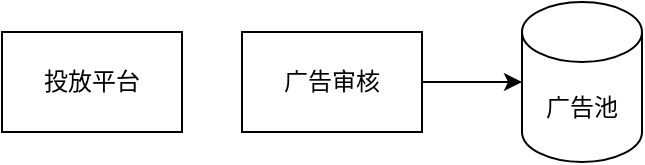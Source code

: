 <mxfile version="20.8.4" type="github">
  <diagram id="-eb4LQwlrD8UFc-6L_qy" name="第 1 页">
    <mxGraphModel dx="954" dy="545" grid="1" gridSize="10" guides="1" tooltips="1" connect="1" arrows="1" fold="1" page="1" pageScale="1" pageWidth="827" pageHeight="1169" math="0" shadow="0">
      <root>
        <mxCell id="0" />
        <mxCell id="1" parent="0" />
        <mxCell id="VePQO4WAWn7TVc4N_yha-1" value="广告池" style="shape=cylinder3;whiteSpace=wrap;html=1;boundedLbl=1;backgroundOutline=1;size=15;" vertex="1" parent="1">
          <mxGeometry x="340" y="195" width="60" height="80" as="geometry" />
        </mxCell>
        <mxCell id="VePQO4WAWn7TVc4N_yha-2" value="投放平台" style="rounded=0;whiteSpace=wrap;html=1;" vertex="1" parent="1">
          <mxGeometry x="80" y="210" width="90" height="50" as="geometry" />
        </mxCell>
        <mxCell id="VePQO4WAWn7TVc4N_yha-4" style="edgeStyle=orthogonalEdgeStyle;rounded=0;orthogonalLoop=1;jettySize=auto;html=1;exitX=1;exitY=0.5;exitDx=0;exitDy=0;entryX=0;entryY=0.5;entryDx=0;entryDy=0;entryPerimeter=0;" edge="1" parent="1" source="VePQO4WAWn7TVc4N_yha-3" target="VePQO4WAWn7TVc4N_yha-1">
          <mxGeometry relative="1" as="geometry" />
        </mxCell>
        <mxCell id="VePQO4WAWn7TVc4N_yha-3" value="广告审核" style="rounded=0;whiteSpace=wrap;html=1;" vertex="1" parent="1">
          <mxGeometry x="200" y="210" width="90" height="50" as="geometry" />
        </mxCell>
      </root>
    </mxGraphModel>
  </diagram>
</mxfile>

